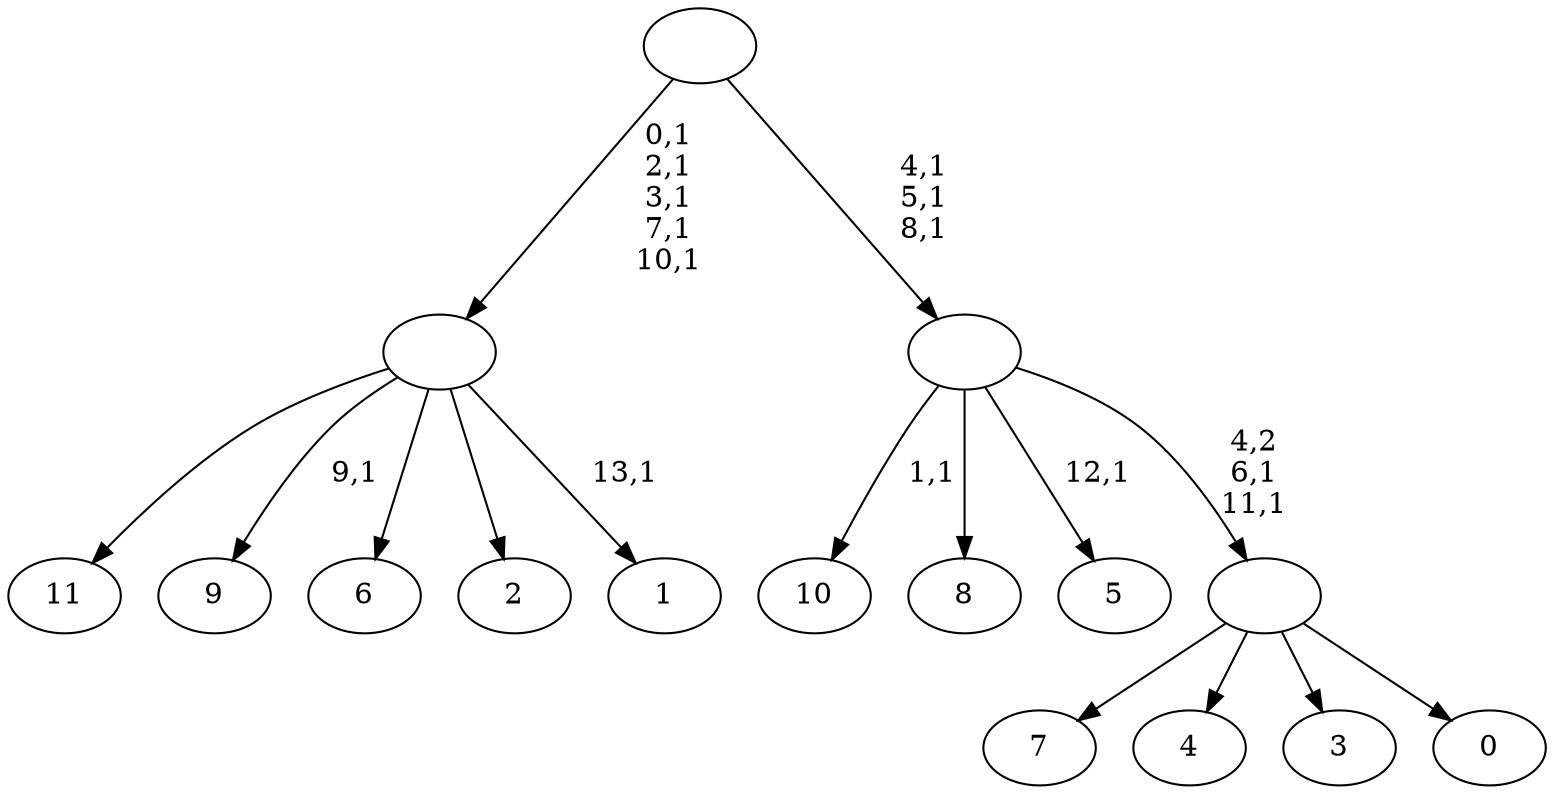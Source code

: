 digraph T {
	26 [label="11"]
	25 [label="10"]
	23 [label="9"]
	21 [label="8"]
	20 [label="7"]
	19 [label="6"]
	18 [label="5"]
	16 [label="4"]
	15 [label="3"]
	14 [label="2"]
	13 [label="1"]
	11 [label=""]
	6 [label="0"]
	5 [label=""]
	3 [label=""]
	0 [label=""]
	11 -> 13 [label="13,1"]
	11 -> 23 [label="9,1"]
	11 -> 26 [label=""]
	11 -> 19 [label=""]
	11 -> 14 [label=""]
	5 -> 20 [label=""]
	5 -> 16 [label=""]
	5 -> 15 [label=""]
	5 -> 6 [label=""]
	3 -> 5 [label="4,2\n6,1\n11,1"]
	3 -> 18 [label="12,1"]
	3 -> 25 [label="1,1"]
	3 -> 21 [label=""]
	0 -> 3 [label="4,1\n5,1\n8,1"]
	0 -> 11 [label="0,1\n2,1\n3,1\n7,1\n10,1"]
}
